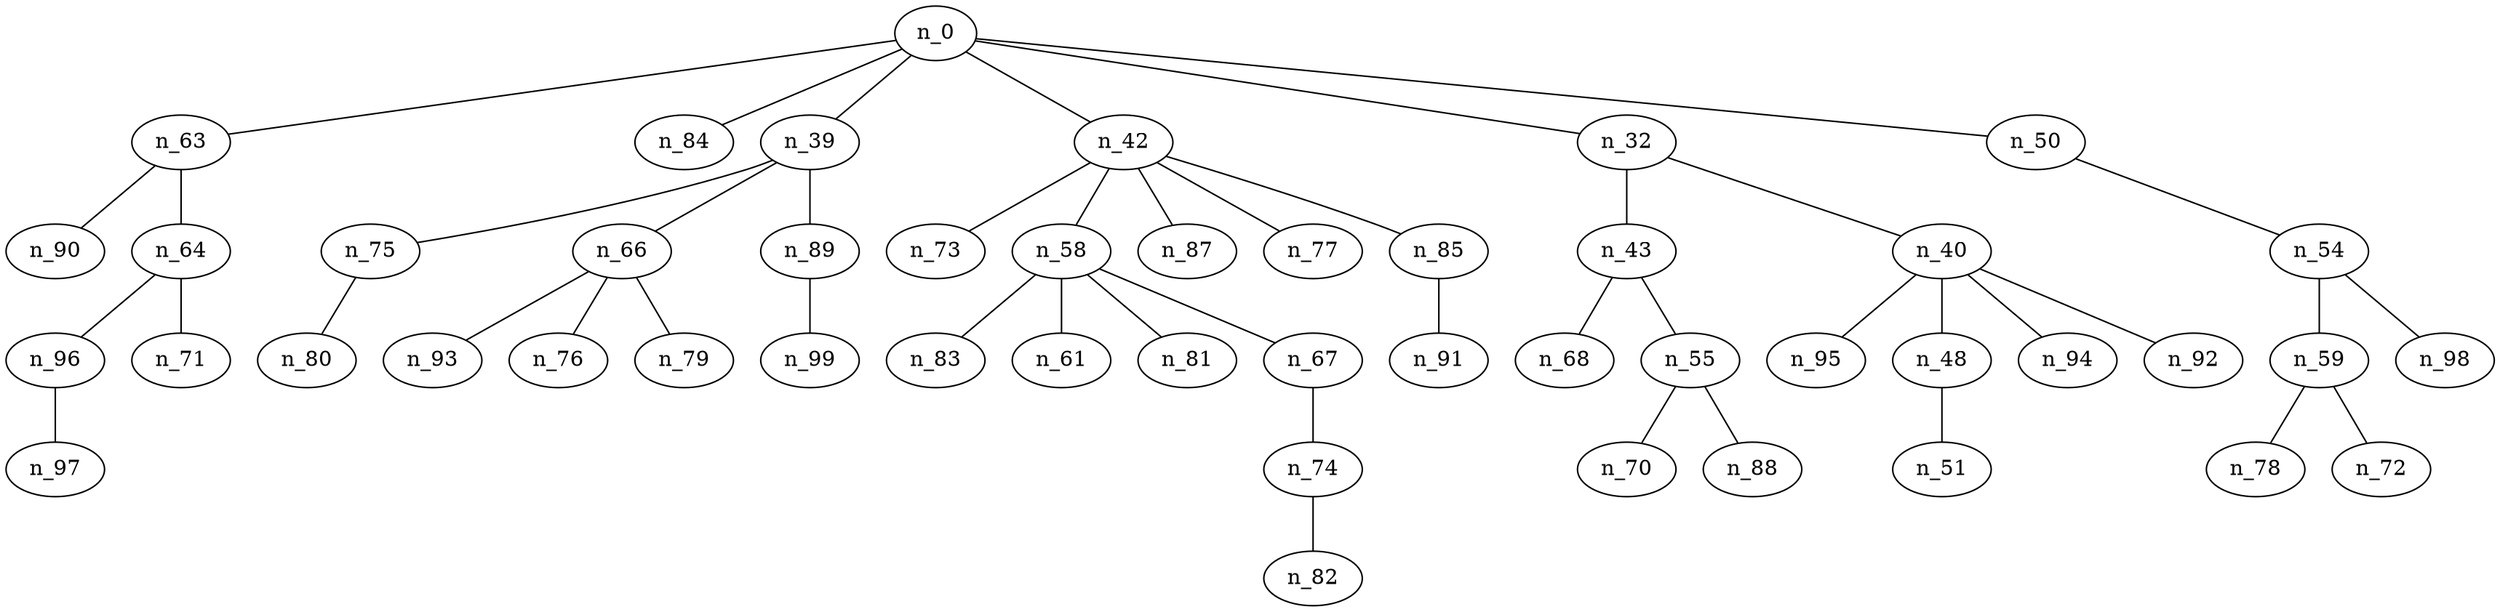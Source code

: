 graph grafoErdosRenyi_100_400_BFS  {
n_0;
n_63;
n_84;
n_39;
n_42;
n_32;
n_50;
n_90;
n_64;
n_75;
n_66;
n_89;
n_73;
n_58;
n_87;
n_77;
n_85;
n_43;
n_40;
n_54;
n_96;
n_71;
n_80;
n_93;
n_76;
n_79;
n_99;
n_83;
n_61;
n_81;
n_67;
n_91;
n_68;
n_55;
n_95;
n_48;
n_94;
n_92;
n_59;
n_98;
n_97;
n_74;
n_70;
n_88;
n_51;
n_78;
n_72;
n_82;
n_0 -- n_63;
n_0 -- n_84;
n_0 -- n_39;
n_0 -- n_42;
n_0 -- n_32;
n_0 -- n_50;
n_63 -- n_90;
n_63 -- n_64;
n_39 -- n_75;
n_39 -- n_66;
n_39 -- n_89;
n_42 -- n_73;
n_42 -- n_58;
n_42 -- n_87;
n_42 -- n_77;
n_42 -- n_85;
n_32 -- n_43;
n_32 -- n_40;
n_50 -- n_54;
n_64 -- n_96;
n_64 -- n_71;
n_75 -- n_80;
n_66 -- n_93;
n_66 -- n_76;
n_66 -- n_79;
n_89 -- n_99;
n_58 -- n_83;
n_58 -- n_61;
n_58 -- n_81;
n_58 -- n_67;
n_85 -- n_91;
n_43 -- n_68;
n_43 -- n_55;
n_40 -- n_95;
n_40 -- n_48;
n_40 -- n_94;
n_40 -- n_92;
n_54 -- n_59;
n_54 -- n_98;
n_96 -- n_97;
n_67 -- n_74;
n_55 -- n_70;
n_55 -- n_88;
n_48 -- n_51;
n_59 -- n_78;
n_59 -- n_72;
n_74 -- n_82;
}
